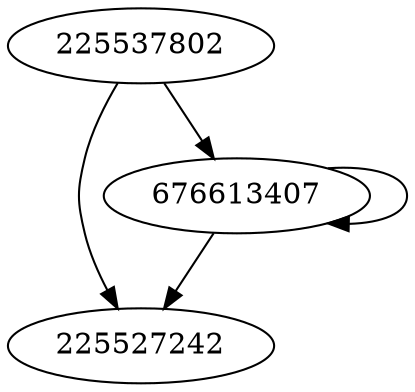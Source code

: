 digraph  {
225527242;
225537802;
676613407;
225537802 -> 225527242;
225537802 -> 676613407;
676613407 -> 225527242;
676613407 -> 676613407;
}

